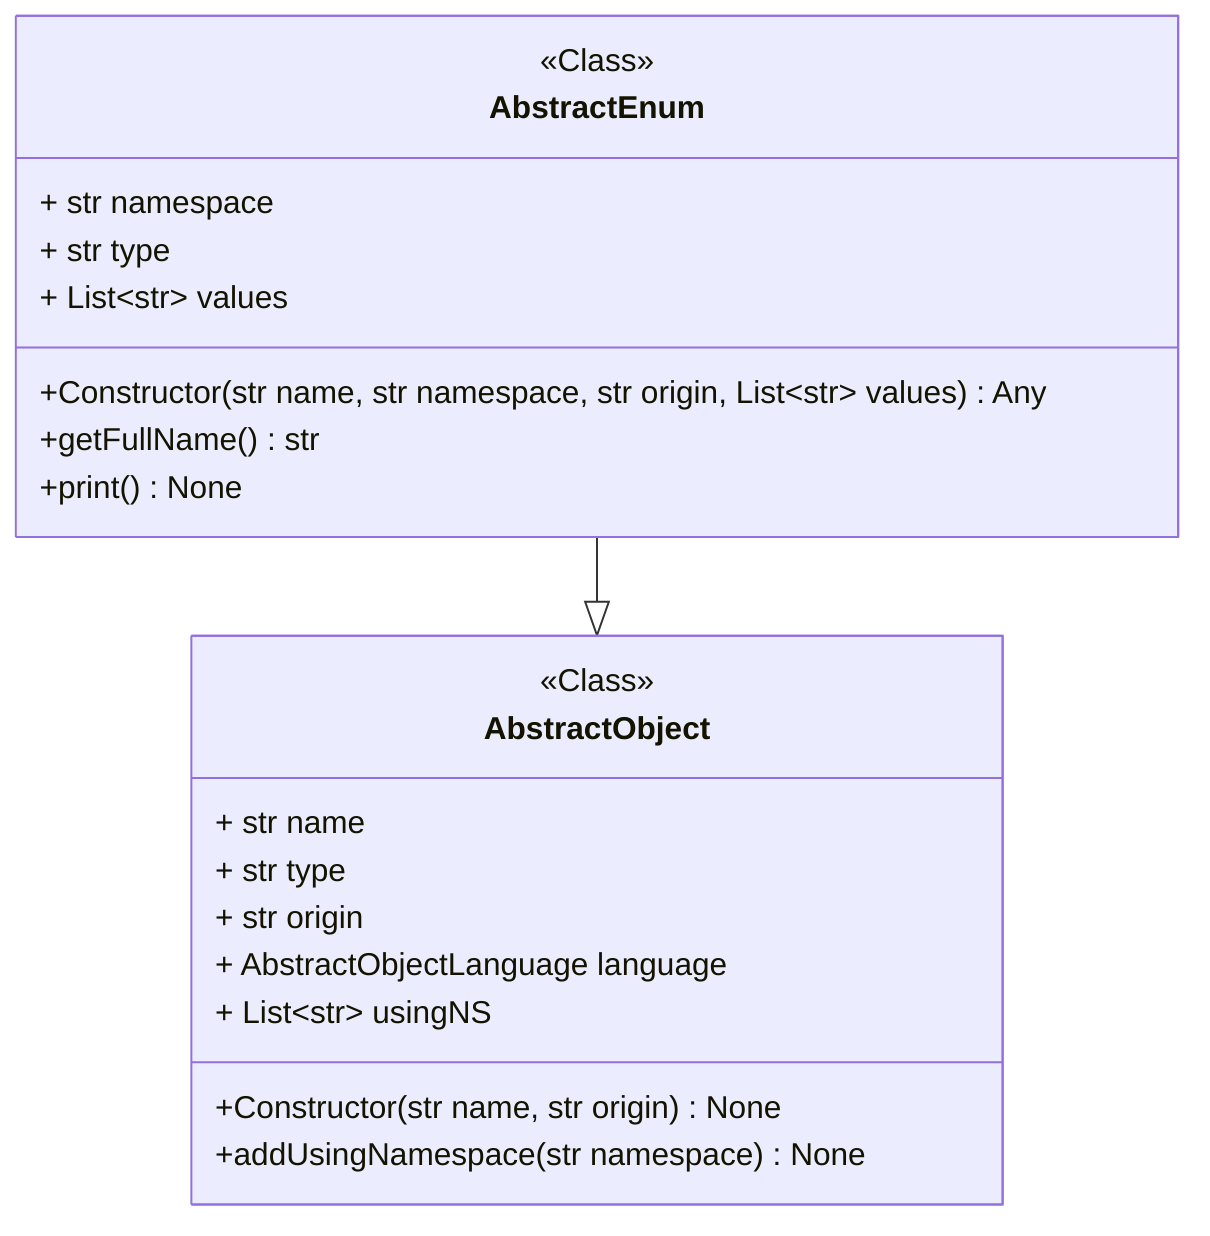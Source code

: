 classDiagram
class AbstractEnum {
<<Class>>
+ str namespace
+ str type
+ List~str~ values
+Constructor(str name, str namespace, str origin, List~str~ values) Any
+getFullName() str
+print() None
}
class AbstractObject {
<<Class>>
+ str name
+ str type
+ str origin
+ AbstractObjectLanguage language
+ List~str~ usingNS
+Constructor(str name, str origin) None
+addUsingNamespace(str namespace) None
}
link AbstractObject "class££pycodeanalyzer::core::abstraction::objects::AbstractObject"
AbstractEnum --|> AbstractObject